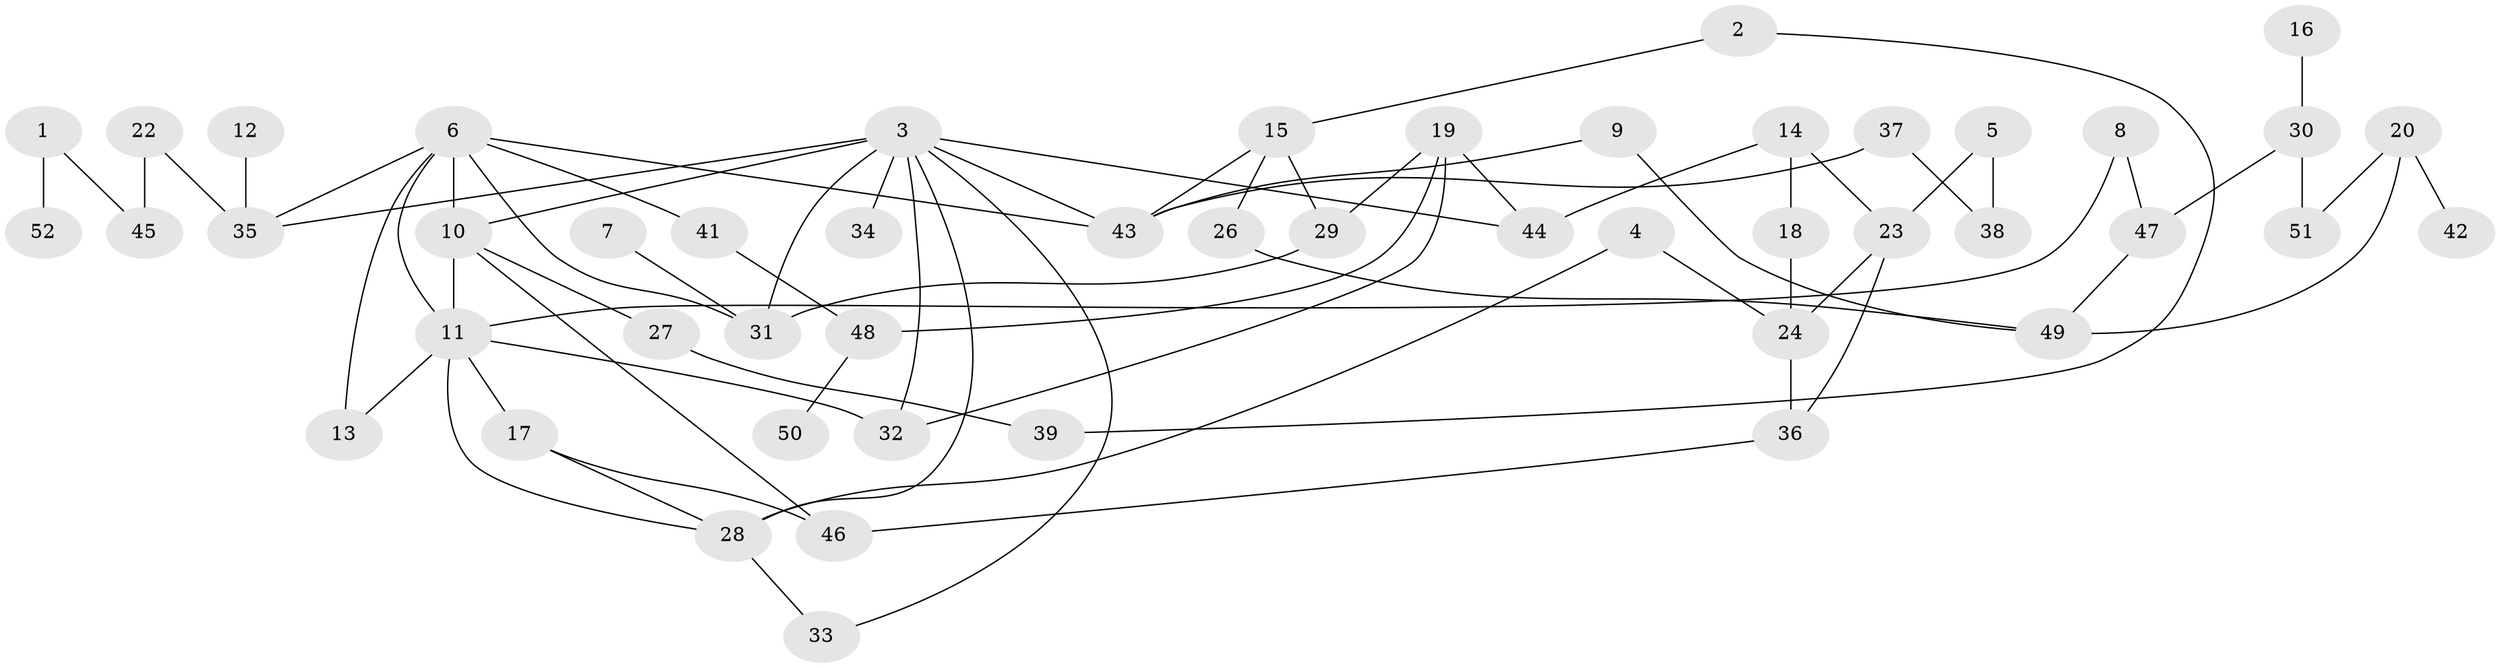 // original degree distribution, {1: 0.16666666666666666, 2: 0.3611111111111111, 5: 0.09722222222222222, 7: 0.013888888888888888, 4: 0.125, 3: 0.19444444444444445, 0: 0.041666666666666664}
// Generated by graph-tools (version 1.1) at 2025/48/03/04/25 22:48:35]
// undirected, 49 vertices, 71 edges
graph export_dot {
  node [color=gray90,style=filled];
  1;
  2;
  3;
  4;
  5;
  6;
  7;
  8;
  9;
  10;
  11;
  12;
  13;
  14;
  15;
  16;
  17;
  18;
  19;
  20;
  22;
  23;
  24;
  26;
  27;
  28;
  29;
  30;
  31;
  32;
  33;
  34;
  35;
  36;
  37;
  38;
  39;
  41;
  42;
  43;
  44;
  45;
  46;
  47;
  48;
  49;
  50;
  51;
  52;
  1 -- 45 [weight=1.0];
  1 -- 52 [weight=1.0];
  2 -- 15 [weight=1.0];
  2 -- 39 [weight=1.0];
  3 -- 10 [weight=1.0];
  3 -- 28 [weight=1.0];
  3 -- 31 [weight=1.0];
  3 -- 32 [weight=1.0];
  3 -- 33 [weight=1.0];
  3 -- 34 [weight=1.0];
  3 -- 35 [weight=2.0];
  3 -- 43 [weight=1.0];
  3 -- 44 [weight=1.0];
  4 -- 24 [weight=1.0];
  4 -- 28 [weight=1.0];
  5 -- 23 [weight=1.0];
  5 -- 38 [weight=1.0];
  6 -- 10 [weight=1.0];
  6 -- 11 [weight=1.0];
  6 -- 13 [weight=1.0];
  6 -- 31 [weight=1.0];
  6 -- 35 [weight=1.0];
  6 -- 41 [weight=1.0];
  6 -- 43 [weight=1.0];
  7 -- 31 [weight=1.0];
  8 -- 11 [weight=1.0];
  8 -- 47 [weight=1.0];
  9 -- 43 [weight=1.0];
  9 -- 49 [weight=1.0];
  10 -- 11 [weight=1.0];
  10 -- 27 [weight=1.0];
  10 -- 46 [weight=1.0];
  11 -- 13 [weight=1.0];
  11 -- 17 [weight=1.0];
  11 -- 28 [weight=1.0];
  11 -- 32 [weight=1.0];
  12 -- 35 [weight=1.0];
  14 -- 18 [weight=1.0];
  14 -- 23 [weight=1.0];
  14 -- 44 [weight=1.0];
  15 -- 26 [weight=1.0];
  15 -- 29 [weight=1.0];
  15 -- 43 [weight=1.0];
  16 -- 30 [weight=1.0];
  17 -- 28 [weight=1.0];
  17 -- 46 [weight=1.0];
  18 -- 24 [weight=1.0];
  19 -- 29 [weight=1.0];
  19 -- 32 [weight=1.0];
  19 -- 44 [weight=1.0];
  19 -- 48 [weight=1.0];
  20 -- 42 [weight=1.0];
  20 -- 49 [weight=1.0];
  20 -- 51 [weight=1.0];
  22 -- 35 [weight=1.0];
  22 -- 45 [weight=1.0];
  23 -- 24 [weight=1.0];
  23 -- 36 [weight=1.0];
  24 -- 36 [weight=1.0];
  26 -- 49 [weight=1.0];
  27 -- 39 [weight=1.0];
  28 -- 33 [weight=1.0];
  29 -- 31 [weight=1.0];
  30 -- 47 [weight=1.0];
  30 -- 51 [weight=1.0];
  36 -- 46 [weight=1.0];
  37 -- 38 [weight=1.0];
  37 -- 43 [weight=1.0];
  41 -- 48 [weight=1.0];
  47 -- 49 [weight=1.0];
  48 -- 50 [weight=1.0];
}
